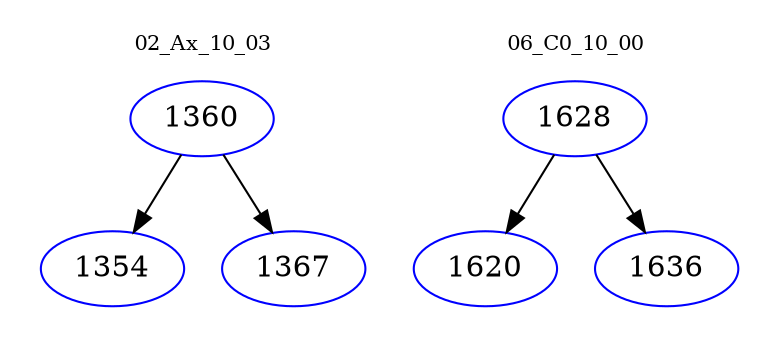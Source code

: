 digraph{
subgraph cluster_0 {
color = white
label = "02_Ax_10_03";
fontsize=10;
T0_1360 [label="1360", color="blue"]
T0_1360 -> T0_1354 [color="black"]
T0_1354 [label="1354", color="blue"]
T0_1360 -> T0_1367 [color="black"]
T0_1367 [label="1367", color="blue"]
}
subgraph cluster_1 {
color = white
label = "06_C0_10_00";
fontsize=10;
T1_1628 [label="1628", color="blue"]
T1_1628 -> T1_1620 [color="black"]
T1_1620 [label="1620", color="blue"]
T1_1628 -> T1_1636 [color="black"]
T1_1636 [label="1636", color="blue"]
}
}
